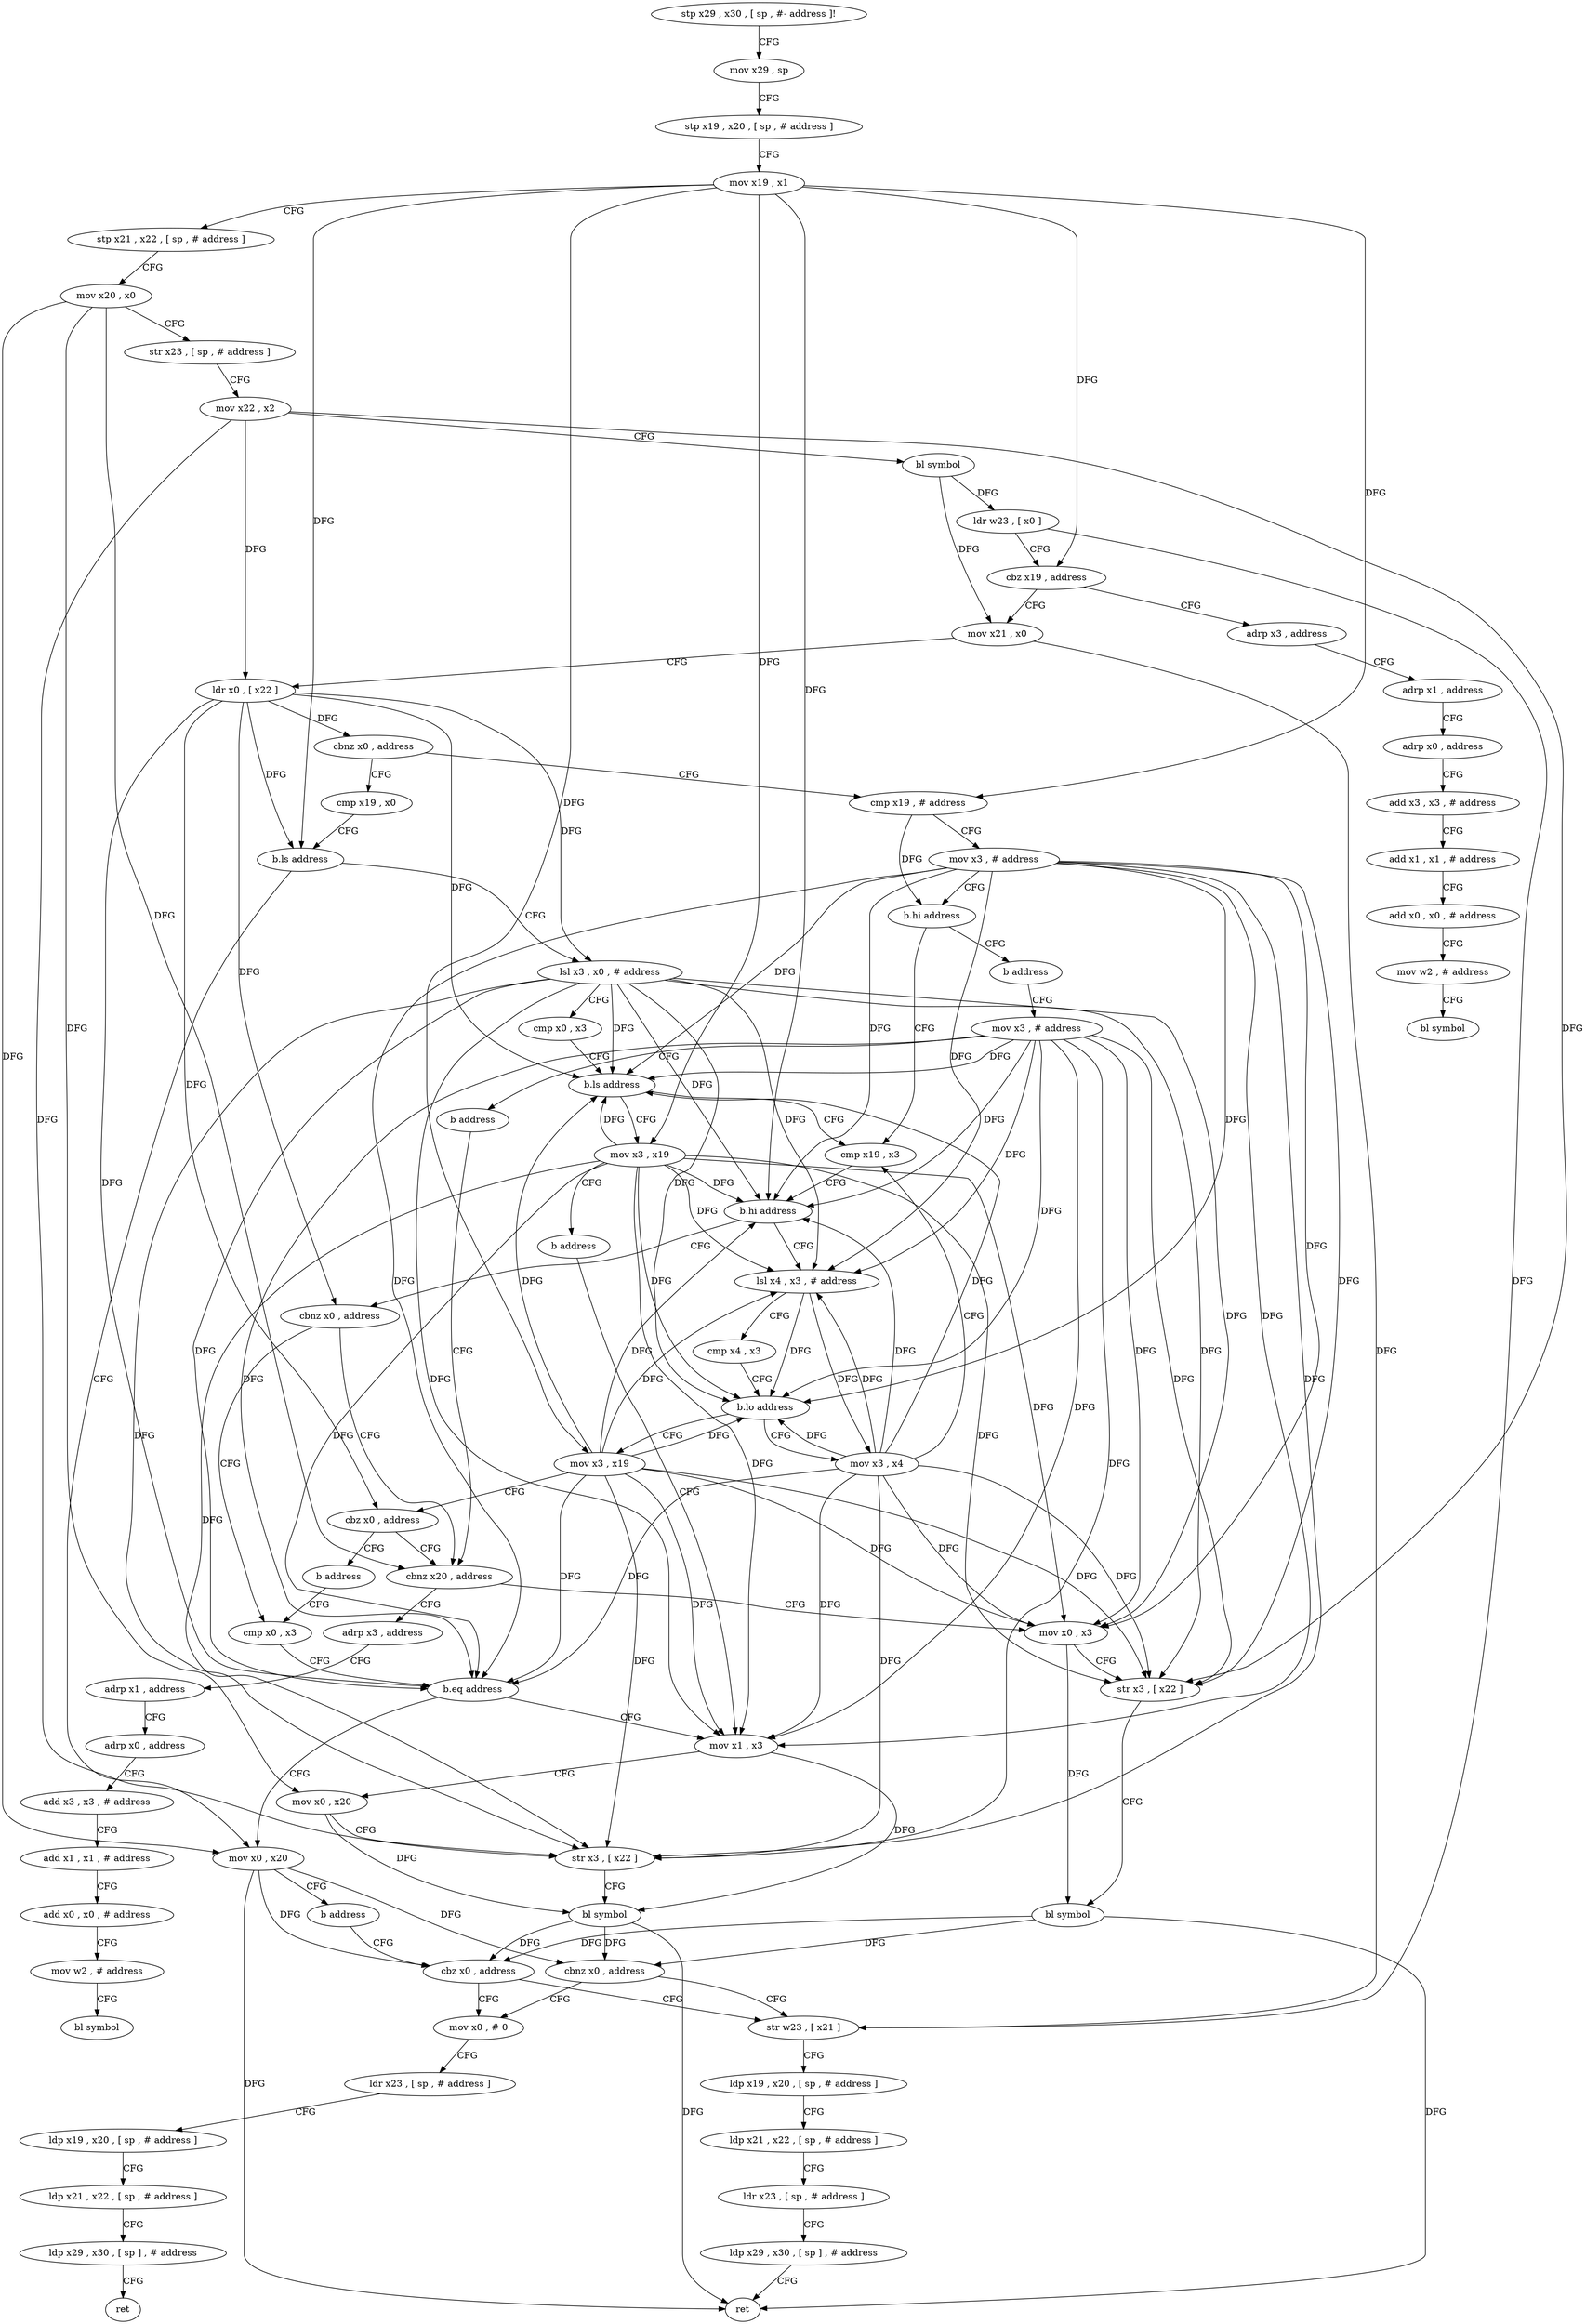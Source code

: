 digraph "func" {
"4263648" [label = "stp x29 , x30 , [ sp , #- address ]!" ]
"4263652" [label = "mov x29 , sp" ]
"4263656" [label = "stp x19 , x20 , [ sp , # address ]" ]
"4263660" [label = "mov x19 , x1" ]
"4263664" [label = "stp x21 , x22 , [ sp , # address ]" ]
"4263668" [label = "mov x20 , x0" ]
"4263672" [label = "str x23 , [ sp , # address ]" ]
"4263676" [label = "mov x22 , x2" ]
"4263680" [label = "bl symbol" ]
"4263684" [label = "ldr w23 , [ x0 ]" ]
"4263688" [label = "cbz x19 , address" ]
"4263900" [label = "adrp x3 , address" ]
"4263692" [label = "mov x21 , x0" ]
"4263904" [label = "adrp x1 , address" ]
"4263908" [label = "adrp x0 , address" ]
"4263912" [label = "add x3 , x3 , # address" ]
"4263916" [label = "add x1 , x1 , # address" ]
"4263920" [label = "add x0 , x0 , # address" ]
"4263924" [label = "mov w2 , # address" ]
"4263928" [label = "bl symbol" ]
"4263696" [label = "ldr x0 , [ x22 ]" ]
"4263700" [label = "cbnz x0 , address" ]
"4263792" [label = "cmp x19 , x0" ]
"4263704" [label = "cmp x19 , # address" ]
"4263796" [label = "b.ls address" ]
"4263880" [label = "mov x0 , x20" ]
"4263800" [label = "lsl x3 , x0 , # address" ]
"4263708" [label = "mov x3 , # address" ]
"4263712" [label = "b.hi address" ]
"4263736" [label = "cmp x19 , x3" ]
"4263716" [label = "b address" ]
"4263884" [label = "b address" ]
"4263764" [label = "cbz x0 , address" ]
"4263804" [label = "cmp x0 , x3" ]
"4263808" [label = "b.ls address" ]
"4263812" [label = "mov x3 , x19" ]
"4263740" [label = "b.hi address" ]
"4263720" [label = "lsl x4 , x3 , # address" ]
"4263744" [label = "cbnz x0 , address" ]
"4263932" [label = "mov x3 , # address" ]
"4263852" [label = "mov x0 , # 0" ]
"4263768" [label = "str w23 , [ x21 ]" ]
"4263816" [label = "b address" ]
"4263832" [label = "mov x1 , x3" ]
"4263724" [label = "cmp x4 , x3" ]
"4263728" [label = "b.lo address" ]
"4263888" [label = "mov x3 , x19" ]
"4263732" [label = "mov x3 , x4" ]
"4263824" [label = "cmp x0 , x3" ]
"4263748" [label = "cbnz x20 , address" ]
"4263936" [label = "b address" ]
"4263856" [label = "ldr x23 , [ sp , # address ]" ]
"4263860" [label = "ldp x19 , x20 , [ sp , # address ]" ]
"4263864" [label = "ldp x21 , x22 , [ sp , # address ]" ]
"4263868" [label = "ldp x29 , x30 , [ sp ] , # address" ]
"4263872" [label = "ret" ]
"4263772" [label = "ldp x19 , x20 , [ sp , # address ]" ]
"4263776" [label = "ldp x21 , x22 , [ sp , # address ]" ]
"4263780" [label = "ldr x23 , [ sp , # address ]" ]
"4263784" [label = "ldp x29 , x30 , [ sp ] , # address" ]
"4263788" [label = "ret" ]
"4263836" [label = "mov x0 , x20" ]
"4263840" [label = "str x3 , [ x22 ]" ]
"4263844" [label = "bl symbol" ]
"4263848" [label = "cbnz x0 , address" ]
"4263892" [label = "cbz x0 , address" ]
"4263896" [label = "b address" ]
"4263828" [label = "b.eq address" ]
"4263940" [label = "adrp x3 , address" ]
"4263752" [label = "mov x0 , x3" ]
"4263944" [label = "adrp x1 , address" ]
"4263948" [label = "adrp x0 , address" ]
"4263952" [label = "add x3 , x3 , # address" ]
"4263956" [label = "add x1 , x1 , # address" ]
"4263960" [label = "add x0 , x0 , # address" ]
"4263964" [label = "mov w2 , # address" ]
"4263968" [label = "bl symbol" ]
"4263756" [label = "str x3 , [ x22 ]" ]
"4263760" [label = "bl symbol" ]
"4263648" -> "4263652" [ label = "CFG" ]
"4263652" -> "4263656" [ label = "CFG" ]
"4263656" -> "4263660" [ label = "CFG" ]
"4263660" -> "4263664" [ label = "CFG" ]
"4263660" -> "4263688" [ label = "DFG" ]
"4263660" -> "4263796" [ label = "DFG" ]
"4263660" -> "4263704" [ label = "DFG" ]
"4263660" -> "4263740" [ label = "DFG" ]
"4263660" -> "4263812" [ label = "DFG" ]
"4263660" -> "4263888" [ label = "DFG" ]
"4263664" -> "4263668" [ label = "CFG" ]
"4263668" -> "4263672" [ label = "CFG" ]
"4263668" -> "4263880" [ label = "DFG" ]
"4263668" -> "4263836" [ label = "DFG" ]
"4263668" -> "4263748" [ label = "DFG" ]
"4263672" -> "4263676" [ label = "CFG" ]
"4263676" -> "4263680" [ label = "CFG" ]
"4263676" -> "4263696" [ label = "DFG" ]
"4263676" -> "4263840" [ label = "DFG" ]
"4263676" -> "4263756" [ label = "DFG" ]
"4263680" -> "4263684" [ label = "DFG" ]
"4263680" -> "4263692" [ label = "DFG" ]
"4263684" -> "4263688" [ label = "CFG" ]
"4263684" -> "4263768" [ label = "DFG" ]
"4263688" -> "4263900" [ label = "CFG" ]
"4263688" -> "4263692" [ label = "CFG" ]
"4263900" -> "4263904" [ label = "CFG" ]
"4263692" -> "4263696" [ label = "CFG" ]
"4263692" -> "4263768" [ label = "DFG" ]
"4263904" -> "4263908" [ label = "CFG" ]
"4263908" -> "4263912" [ label = "CFG" ]
"4263912" -> "4263916" [ label = "CFG" ]
"4263916" -> "4263920" [ label = "CFG" ]
"4263920" -> "4263924" [ label = "CFG" ]
"4263924" -> "4263928" [ label = "CFG" ]
"4263696" -> "4263700" [ label = "DFG" ]
"4263696" -> "4263796" [ label = "DFG" ]
"4263696" -> "4263800" [ label = "DFG" ]
"4263696" -> "4263808" [ label = "DFG" ]
"4263696" -> "4263744" [ label = "DFG" ]
"4263696" -> "4263892" [ label = "DFG" ]
"4263696" -> "4263828" [ label = "DFG" ]
"4263700" -> "4263792" [ label = "CFG" ]
"4263700" -> "4263704" [ label = "CFG" ]
"4263792" -> "4263796" [ label = "CFG" ]
"4263704" -> "4263708" [ label = "CFG" ]
"4263704" -> "4263712" [ label = "DFG" ]
"4263796" -> "4263880" [ label = "CFG" ]
"4263796" -> "4263800" [ label = "CFG" ]
"4263880" -> "4263884" [ label = "CFG" ]
"4263880" -> "4263764" [ label = "DFG" ]
"4263880" -> "4263788" [ label = "DFG" ]
"4263880" -> "4263848" [ label = "DFG" ]
"4263800" -> "4263804" [ label = "CFG" ]
"4263800" -> "4263808" [ label = "DFG" ]
"4263800" -> "4263740" [ label = "DFG" ]
"4263800" -> "4263720" [ label = "DFG" ]
"4263800" -> "4263728" [ label = "DFG" ]
"4263800" -> "4263832" [ label = "DFG" ]
"4263800" -> "4263840" [ label = "DFG" ]
"4263800" -> "4263828" [ label = "DFG" ]
"4263800" -> "4263752" [ label = "DFG" ]
"4263800" -> "4263756" [ label = "DFG" ]
"4263708" -> "4263712" [ label = "CFG" ]
"4263708" -> "4263808" [ label = "DFG" ]
"4263708" -> "4263740" [ label = "DFG" ]
"4263708" -> "4263720" [ label = "DFG" ]
"4263708" -> "4263728" [ label = "DFG" ]
"4263708" -> "4263832" [ label = "DFG" ]
"4263708" -> "4263840" [ label = "DFG" ]
"4263708" -> "4263828" [ label = "DFG" ]
"4263708" -> "4263752" [ label = "DFG" ]
"4263708" -> "4263756" [ label = "DFG" ]
"4263712" -> "4263736" [ label = "CFG" ]
"4263712" -> "4263716" [ label = "CFG" ]
"4263736" -> "4263740" [ label = "CFG" ]
"4263716" -> "4263932" [ label = "CFG" ]
"4263884" -> "4263764" [ label = "CFG" ]
"4263764" -> "4263852" [ label = "CFG" ]
"4263764" -> "4263768" [ label = "CFG" ]
"4263804" -> "4263808" [ label = "CFG" ]
"4263808" -> "4263736" [ label = "CFG" ]
"4263808" -> "4263812" [ label = "CFG" ]
"4263812" -> "4263816" [ label = "CFG" ]
"4263812" -> "4263808" [ label = "DFG" ]
"4263812" -> "4263740" [ label = "DFG" ]
"4263812" -> "4263720" [ label = "DFG" ]
"4263812" -> "4263728" [ label = "DFG" ]
"4263812" -> "4263832" [ label = "DFG" ]
"4263812" -> "4263840" [ label = "DFG" ]
"4263812" -> "4263828" [ label = "DFG" ]
"4263812" -> "4263752" [ label = "DFG" ]
"4263812" -> "4263756" [ label = "DFG" ]
"4263740" -> "4263720" [ label = "CFG" ]
"4263740" -> "4263744" [ label = "CFG" ]
"4263720" -> "4263724" [ label = "CFG" ]
"4263720" -> "4263728" [ label = "DFG" ]
"4263720" -> "4263732" [ label = "DFG" ]
"4263744" -> "4263824" [ label = "CFG" ]
"4263744" -> "4263748" [ label = "CFG" ]
"4263932" -> "4263936" [ label = "CFG" ]
"4263932" -> "4263808" [ label = "DFG" ]
"4263932" -> "4263740" [ label = "DFG" ]
"4263932" -> "4263720" [ label = "DFG" ]
"4263932" -> "4263728" [ label = "DFG" ]
"4263932" -> "4263832" [ label = "DFG" ]
"4263932" -> "4263840" [ label = "DFG" ]
"4263932" -> "4263828" [ label = "DFG" ]
"4263932" -> "4263752" [ label = "DFG" ]
"4263932" -> "4263756" [ label = "DFG" ]
"4263852" -> "4263856" [ label = "CFG" ]
"4263768" -> "4263772" [ label = "CFG" ]
"4263816" -> "4263832" [ label = "CFG" ]
"4263832" -> "4263836" [ label = "CFG" ]
"4263832" -> "4263844" [ label = "DFG" ]
"4263724" -> "4263728" [ label = "CFG" ]
"4263728" -> "4263888" [ label = "CFG" ]
"4263728" -> "4263732" [ label = "CFG" ]
"4263888" -> "4263892" [ label = "CFG" ]
"4263888" -> "4263808" [ label = "DFG" ]
"4263888" -> "4263740" [ label = "DFG" ]
"4263888" -> "4263720" [ label = "DFG" ]
"4263888" -> "4263728" [ label = "DFG" ]
"4263888" -> "4263832" [ label = "DFG" ]
"4263888" -> "4263840" [ label = "DFG" ]
"4263888" -> "4263828" [ label = "DFG" ]
"4263888" -> "4263752" [ label = "DFG" ]
"4263888" -> "4263756" [ label = "DFG" ]
"4263732" -> "4263736" [ label = "CFG" ]
"4263732" -> "4263808" [ label = "DFG" ]
"4263732" -> "4263740" [ label = "DFG" ]
"4263732" -> "4263720" [ label = "DFG" ]
"4263732" -> "4263728" [ label = "DFG" ]
"4263732" -> "4263832" [ label = "DFG" ]
"4263732" -> "4263840" [ label = "DFG" ]
"4263732" -> "4263828" [ label = "DFG" ]
"4263732" -> "4263752" [ label = "DFG" ]
"4263732" -> "4263756" [ label = "DFG" ]
"4263824" -> "4263828" [ label = "CFG" ]
"4263748" -> "4263940" [ label = "CFG" ]
"4263748" -> "4263752" [ label = "CFG" ]
"4263936" -> "4263748" [ label = "CFG" ]
"4263856" -> "4263860" [ label = "CFG" ]
"4263860" -> "4263864" [ label = "CFG" ]
"4263864" -> "4263868" [ label = "CFG" ]
"4263868" -> "4263872" [ label = "CFG" ]
"4263772" -> "4263776" [ label = "CFG" ]
"4263776" -> "4263780" [ label = "CFG" ]
"4263780" -> "4263784" [ label = "CFG" ]
"4263784" -> "4263788" [ label = "CFG" ]
"4263836" -> "4263840" [ label = "CFG" ]
"4263836" -> "4263844" [ label = "DFG" ]
"4263840" -> "4263844" [ label = "CFG" ]
"4263844" -> "4263848" [ label = "DFG" ]
"4263844" -> "4263764" [ label = "DFG" ]
"4263844" -> "4263788" [ label = "DFG" ]
"4263848" -> "4263768" [ label = "CFG" ]
"4263848" -> "4263852" [ label = "CFG" ]
"4263892" -> "4263748" [ label = "CFG" ]
"4263892" -> "4263896" [ label = "CFG" ]
"4263896" -> "4263824" [ label = "CFG" ]
"4263828" -> "4263880" [ label = "CFG" ]
"4263828" -> "4263832" [ label = "CFG" ]
"4263940" -> "4263944" [ label = "CFG" ]
"4263752" -> "4263756" [ label = "CFG" ]
"4263752" -> "4263760" [ label = "DFG" ]
"4263944" -> "4263948" [ label = "CFG" ]
"4263948" -> "4263952" [ label = "CFG" ]
"4263952" -> "4263956" [ label = "CFG" ]
"4263956" -> "4263960" [ label = "CFG" ]
"4263960" -> "4263964" [ label = "CFG" ]
"4263964" -> "4263968" [ label = "CFG" ]
"4263756" -> "4263760" [ label = "CFG" ]
"4263760" -> "4263764" [ label = "DFG" ]
"4263760" -> "4263848" [ label = "DFG" ]
"4263760" -> "4263788" [ label = "DFG" ]
}
